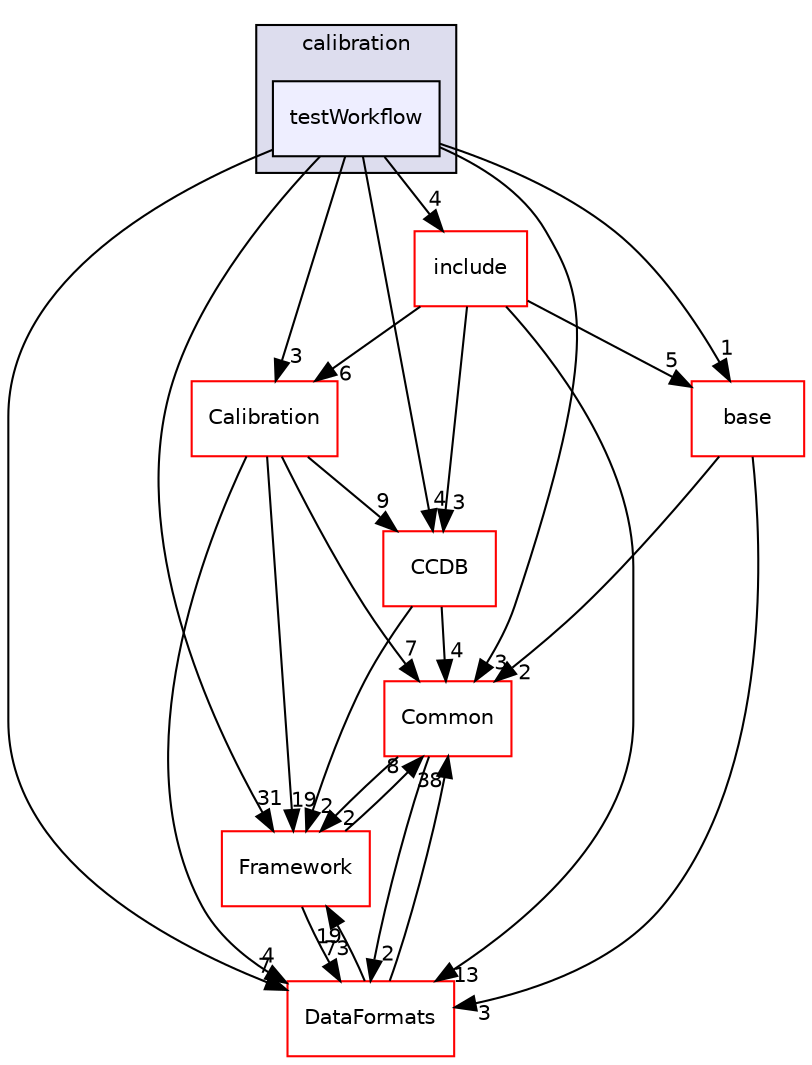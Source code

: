 digraph "/home/travis/build/AliceO2Group/AliceO2/Detectors/TOF/calibration/testWorkflow" {
  bgcolor=transparent;
  compound=true
  node [ fontsize="10", fontname="Helvetica"];
  edge [ labelfontsize="10", labelfontname="Helvetica"];
  subgraph clusterdir_7559d374f7e4089a12282edb4b89411f {
    graph [ bgcolor="#ddddee", pencolor="black", label="calibration" fontname="Helvetica", fontsize="10", URL="dir_7559d374f7e4089a12282edb4b89411f.html"]
  dir_f872b87dddbe94f74ec16a3407fe963d [shape=box, label="testWorkflow", style="filled", fillcolor="#eeeeff", pencolor="black", URL="dir_f872b87dddbe94f74ec16a3407fe963d.html"];
  }
  dir_2f1defcce8b8bdfe202c8bfd41228d47 [shape=box label="Calibration" color="red" URL="dir_2f1defcce8b8bdfe202c8bfd41228d47.html"];
  dir_4ab6b4cc6a7edbff49100e9123df213f [shape=box label="Common" color="red" URL="dir_4ab6b4cc6a7edbff49100e9123df213f.html"];
  dir_6af676bf18881990e4083e191d0e63e0 [shape=box label="CCDB" color="red" URL="dir_6af676bf18881990e4083e191d0e63e0.html"];
  dir_9078f90efc926eafcab862e600c211ca [shape=box label="include" color="red" URL="dir_9078f90efc926eafcab862e600c211ca.html"];
  dir_0189f3ad6abecd72f822a0c3914f12b2 [shape=box label="base" color="red" URL="dir_0189f3ad6abecd72f822a0c3914f12b2.html"];
  dir_bcbb2cf9a3d3d83e5515c82071a07177 [shape=box label="Framework" color="red" URL="dir_bcbb2cf9a3d3d83e5515c82071a07177.html"];
  dir_2171f7ec022c5423887b07c69b2f5b48 [shape=box label="DataFormats" color="red" URL="dir_2171f7ec022c5423887b07c69b2f5b48.html"];
  dir_f872b87dddbe94f74ec16a3407fe963d->dir_2f1defcce8b8bdfe202c8bfd41228d47 [headlabel="3", labeldistance=1.5 headhref="dir_000664_000050.html"];
  dir_f872b87dddbe94f74ec16a3407fe963d->dir_4ab6b4cc6a7edbff49100e9123df213f [headlabel="3", labeldistance=1.5 headhref="dir_000664_000036.html"];
  dir_f872b87dddbe94f74ec16a3407fe963d->dir_6af676bf18881990e4083e191d0e63e0 [headlabel="4", labeldistance=1.5 headhref="dir_000664_000028.html"];
  dir_f872b87dddbe94f74ec16a3407fe963d->dir_9078f90efc926eafcab862e600c211ca [headlabel="4", labeldistance=1.5 headhref="dir_000664_000661.html"];
  dir_f872b87dddbe94f74ec16a3407fe963d->dir_0189f3ad6abecd72f822a0c3914f12b2 [headlabel="1", labeldistance=1.5 headhref="dir_000664_000155.html"];
  dir_f872b87dddbe94f74ec16a3407fe963d->dir_bcbb2cf9a3d3d83e5515c82071a07177 [headlabel="31", labeldistance=1.5 headhref="dir_000664_000063.html"];
  dir_f872b87dddbe94f74ec16a3407fe963d->dir_2171f7ec022c5423887b07c69b2f5b48 [headlabel="7", labeldistance=1.5 headhref="dir_000664_000090.html"];
  dir_2f1defcce8b8bdfe202c8bfd41228d47->dir_4ab6b4cc6a7edbff49100e9123df213f [headlabel="7", labeldistance=1.5 headhref="dir_000050_000036.html"];
  dir_2f1defcce8b8bdfe202c8bfd41228d47->dir_6af676bf18881990e4083e191d0e63e0 [headlabel="9", labeldistance=1.5 headhref="dir_000050_000028.html"];
  dir_2f1defcce8b8bdfe202c8bfd41228d47->dir_bcbb2cf9a3d3d83e5515c82071a07177 [headlabel="19", labeldistance=1.5 headhref="dir_000050_000063.html"];
  dir_2f1defcce8b8bdfe202c8bfd41228d47->dir_2171f7ec022c5423887b07c69b2f5b48 [headlabel="4", labeldistance=1.5 headhref="dir_000050_000090.html"];
  dir_4ab6b4cc6a7edbff49100e9123df213f->dir_bcbb2cf9a3d3d83e5515c82071a07177 [headlabel="2", labeldistance=1.5 headhref="dir_000036_000063.html"];
  dir_4ab6b4cc6a7edbff49100e9123df213f->dir_2171f7ec022c5423887b07c69b2f5b48 [headlabel="2", labeldistance=1.5 headhref="dir_000036_000090.html"];
  dir_6af676bf18881990e4083e191d0e63e0->dir_4ab6b4cc6a7edbff49100e9123df213f [headlabel="4", labeldistance=1.5 headhref="dir_000028_000036.html"];
  dir_6af676bf18881990e4083e191d0e63e0->dir_bcbb2cf9a3d3d83e5515c82071a07177 [headlabel="2", labeldistance=1.5 headhref="dir_000028_000063.html"];
  dir_9078f90efc926eafcab862e600c211ca->dir_2f1defcce8b8bdfe202c8bfd41228d47 [headlabel="6", labeldistance=1.5 headhref="dir_000661_000050.html"];
  dir_9078f90efc926eafcab862e600c211ca->dir_6af676bf18881990e4083e191d0e63e0 [headlabel="3", labeldistance=1.5 headhref="dir_000661_000028.html"];
  dir_9078f90efc926eafcab862e600c211ca->dir_0189f3ad6abecd72f822a0c3914f12b2 [headlabel="5", labeldistance=1.5 headhref="dir_000661_000155.html"];
  dir_9078f90efc926eafcab862e600c211ca->dir_2171f7ec022c5423887b07c69b2f5b48 [headlabel="13", labeldistance=1.5 headhref="dir_000661_000090.html"];
  dir_0189f3ad6abecd72f822a0c3914f12b2->dir_4ab6b4cc6a7edbff49100e9123df213f [headlabel="2", labeldistance=1.5 headhref="dir_000155_000036.html"];
  dir_0189f3ad6abecd72f822a0c3914f12b2->dir_2171f7ec022c5423887b07c69b2f5b48 [headlabel="3", labeldistance=1.5 headhref="dir_000155_000090.html"];
  dir_bcbb2cf9a3d3d83e5515c82071a07177->dir_4ab6b4cc6a7edbff49100e9123df213f [headlabel="8", labeldistance=1.5 headhref="dir_000063_000036.html"];
  dir_bcbb2cf9a3d3d83e5515c82071a07177->dir_2171f7ec022c5423887b07c69b2f5b48 [headlabel="73", labeldistance=1.5 headhref="dir_000063_000090.html"];
  dir_2171f7ec022c5423887b07c69b2f5b48->dir_4ab6b4cc6a7edbff49100e9123df213f [headlabel="38", labeldistance=1.5 headhref="dir_000090_000036.html"];
  dir_2171f7ec022c5423887b07c69b2f5b48->dir_bcbb2cf9a3d3d83e5515c82071a07177 [headlabel="19", labeldistance=1.5 headhref="dir_000090_000063.html"];
}
